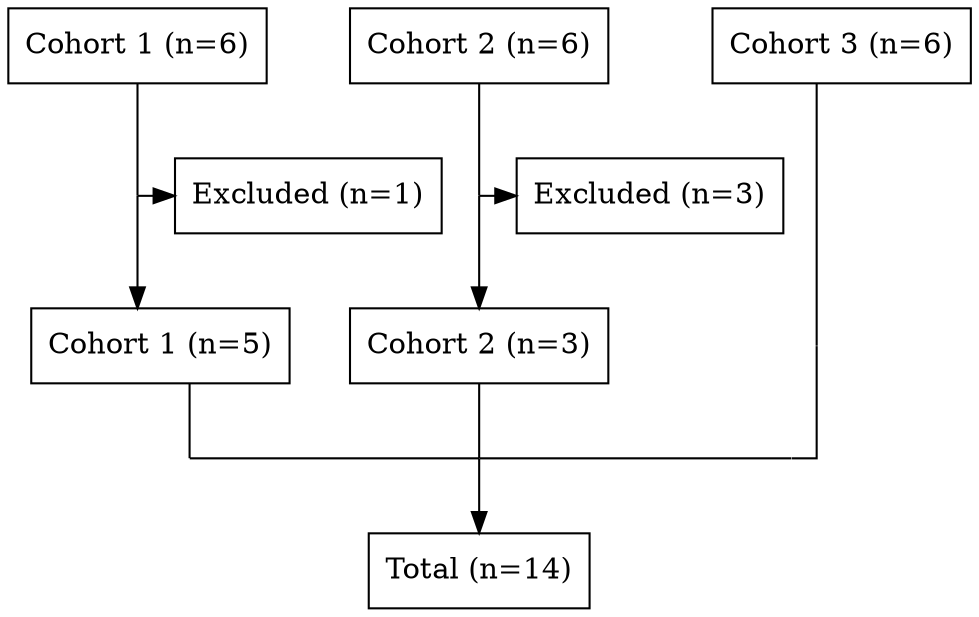 digraph consort_diagram {
  graph [layout = dot, splines=ortho, overlap=prism]





# node definitions with substituted label text
  node [shape = rectangle, fillcolor = Biege, style="", fillcolor = "", color = ""]

node1 [label = "Cohort 1 (n=6)"]
node2 [label = "Cohort 2 (n=6)"]
node3 [label = "Cohort 3 (n=6)"]
node4 [label = "Excluded (n=1)\l"]
node5 [label = "Excluded (n=3)\l"]
node7 [label = "Cohort 1 (n=5)"]
node8 [label = "Cohort 2 (n=3)"]
node10 [label = "Total (n=14)"]


## Invisible point node for joints

node [shape = point, width = 0, style=invis]

P1 P2 P3 P4 P5

subgraph {
  rank = same; rankdir = LR; node1; node2; node3;
  }
subgraph {
  rank = same; rankdir = LR; P1; node4;
  }
subgraph {
  rank = same; rankdir = LR; node7; node8; node9;
  }
subgraph {
  rank = same; rankdir = LR; node4; node5; node6;
  }
subgraph {
  rank = same; rankdir = LR; P2; node5;
  }
subgraph {
  rank = same; rankdir = LR; node4; node5;
  }
subgraph {
  rank = same; rankdir = LR; P3; P4; P5;
  }

edge[style=""];

node1 -> P1 [arrowhead = none];
P1 -> node4;
P1 -> node7;
node2 -> P2 [arrowhead = none];
P2 -> node5;
P2 -> node8;
P4 -> node10;
node7 -> P3 [arrowhead = none];
node8 -> P4 [arrowhead = none];
node9 -> P5 [arrowhead = none];
P3 -> P4 -> P5 [arrowhead = none, minlen = 7.0];

node3 -> node9 [arrowhead = none];


}
